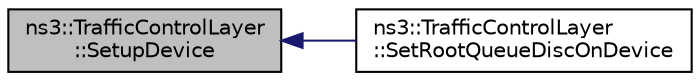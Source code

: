 digraph "ns3::TrafficControlLayer::SetupDevice"
{
  edge [fontname="Helvetica",fontsize="10",labelfontname="Helvetica",labelfontsize="10"];
  node [fontname="Helvetica",fontsize="10",shape=record];
  rankdir="LR";
  Node1 [label="ns3::TrafficControlLayer\l::SetupDevice",height=0.2,width=0.4,color="black", fillcolor="grey75", style="filled", fontcolor="black"];
  Node1 -> Node2 [dir="back",color="midnightblue",fontsize="10",style="solid"];
  Node2 [label="ns3::TrafficControlLayer\l::SetRootQueueDiscOnDevice",height=0.2,width=0.4,color="black", fillcolor="white", style="filled",URL="$d1/d25/classns3_1_1TrafficControlLayer.html#ae44f2ceeba57ab2628cdda8c0c9e12fc",tooltip="This method can be used to set the root queue disc installed on a device. "];
}
